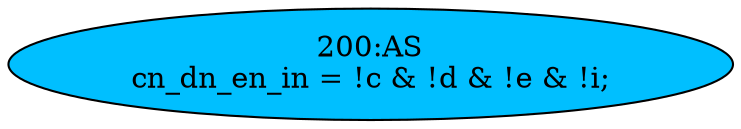 strict digraph "" {
	node [label="\N"];
	"200:AS"	 [ast="<pyverilog.vparser.ast.Assign object at 0x7f14ceedf050>",
		def_var="['cn_dn_en_in']",
		fillcolor=deepskyblue,
		label="200:AS
cn_dn_en_in = !c & !d & !e & !i;",
		statements="[]",
		style=filled,
		typ=Assign,
		use_var="['c', 'd', 'e', 'i']"];
}
